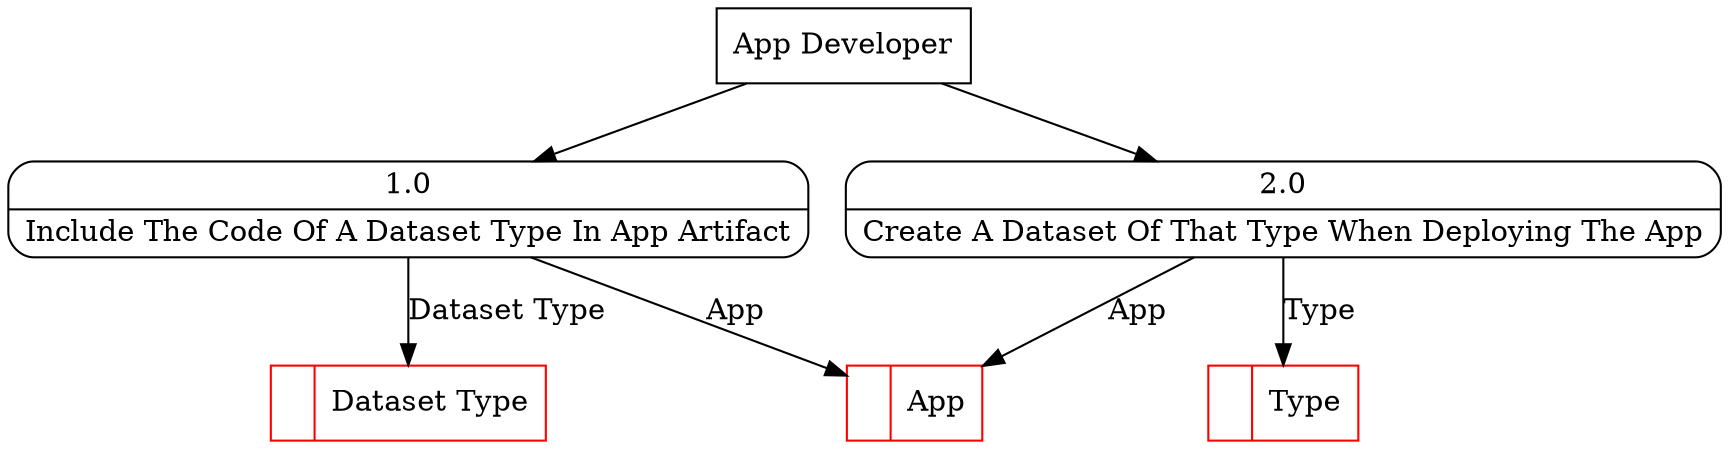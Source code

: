 digraph dfd2{ 
node[shape=record]
200 [label="<f0>  |<f1> Dataset Type " color=red];
201 [label="<f0>  |<f1> Type " color=red];
202 [label="<f0>  |<f1> App " color=red];
203 [label="App Developer" shape=box];
204 [label="{<f0> 1.0|<f1> Include The Code Of A Dataset Type In App Artifact }" shape=Mrecord];
205 [label="{<f0> 2.0|<f1> Create A Dataset Of That Type When Deploying The App }" shape=Mrecord];
203 -> 204
203 -> 205
204 -> 200 [label="Dataset Type"]
204 -> 202 [label="App"]
205 -> 201 [label="Type"]
205 -> 202 [label="App"]
}